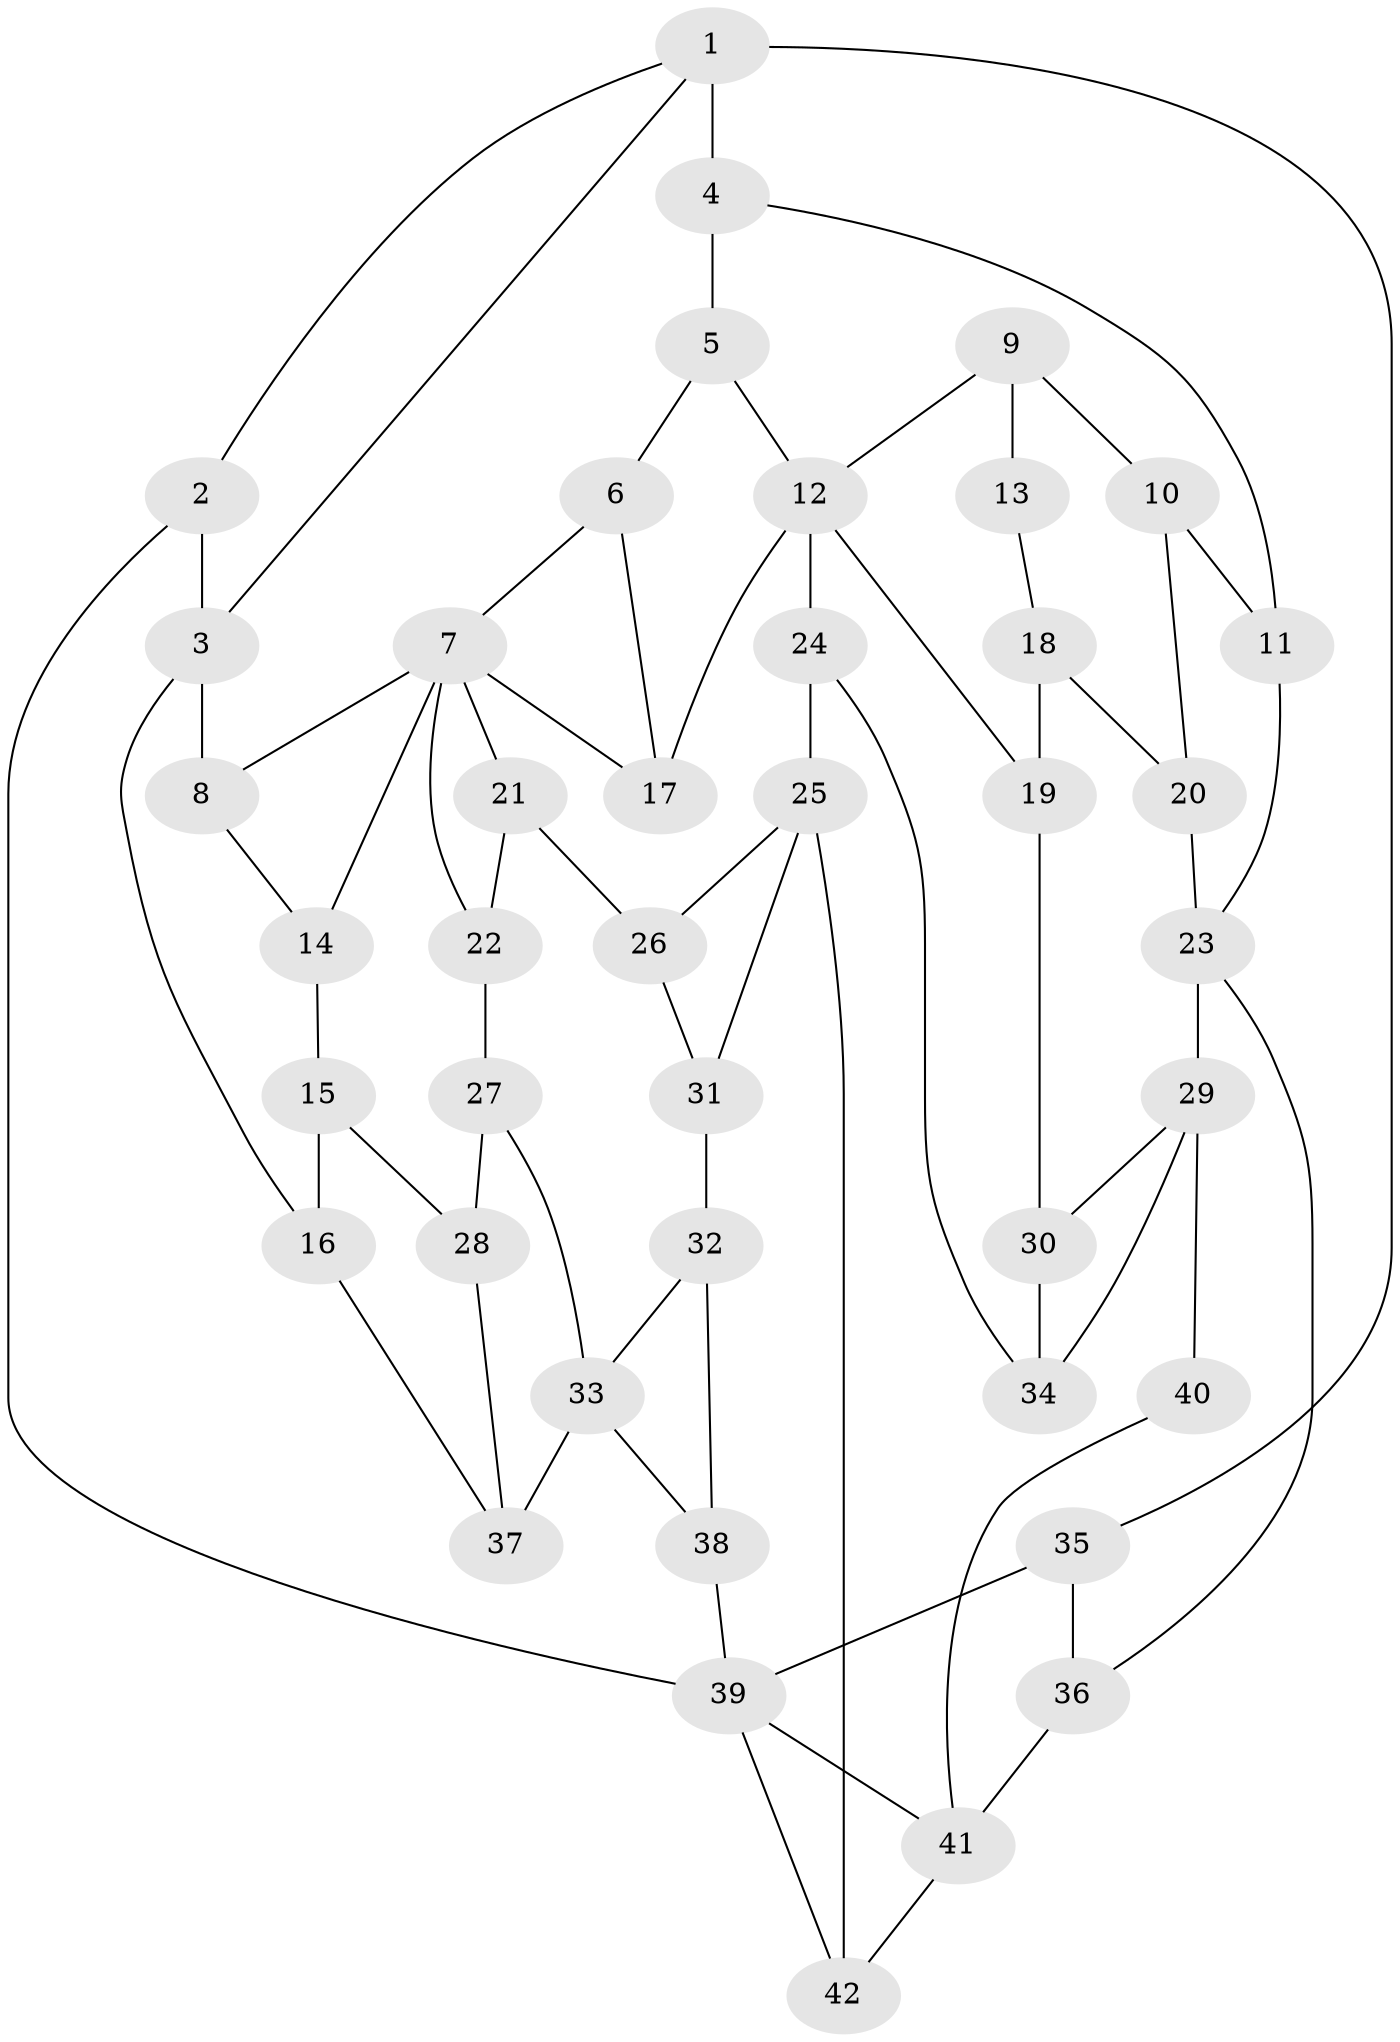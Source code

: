 // original degree distribution, {3: 0.047619047619047616, 4: 0.20238095238095238, 5: 0.5238095238095238, 6: 0.2261904761904762}
// Generated by graph-tools (version 1.1) at 2025/54/03/04/25 22:54:49]
// undirected, 42 vertices, 69 edges
graph export_dot {
  node [color=gray90,style=filled];
  1;
  2;
  3;
  4;
  5;
  6;
  7;
  8;
  9;
  10;
  11;
  12;
  13;
  14;
  15;
  16;
  17;
  18;
  19;
  20;
  21;
  22;
  23;
  24;
  25;
  26;
  27;
  28;
  29;
  30;
  31;
  32;
  33;
  34;
  35;
  36;
  37;
  38;
  39;
  40;
  41;
  42;
  1 -- 2 [weight=1.0];
  1 -- 3 [weight=1.0];
  1 -- 4 [weight=2.0];
  1 -- 35 [weight=1.0];
  2 -- 3 [weight=2.0];
  2 -- 39 [weight=1.0];
  3 -- 8 [weight=1.0];
  3 -- 16 [weight=1.0];
  4 -- 5 [weight=1.0];
  4 -- 11 [weight=1.0];
  5 -- 6 [weight=1.0];
  5 -- 12 [weight=1.0];
  6 -- 7 [weight=1.0];
  6 -- 17 [weight=1.0];
  7 -- 8 [weight=1.0];
  7 -- 14 [weight=1.0];
  7 -- 17 [weight=1.0];
  7 -- 21 [weight=1.0];
  7 -- 22 [weight=1.0];
  8 -- 14 [weight=1.0];
  9 -- 10 [weight=1.0];
  9 -- 12 [weight=1.0];
  9 -- 13 [weight=2.0];
  10 -- 11 [weight=1.0];
  10 -- 20 [weight=1.0];
  11 -- 23 [weight=1.0];
  12 -- 17 [weight=1.0];
  12 -- 19 [weight=1.0];
  12 -- 24 [weight=1.0];
  13 -- 18 [weight=1.0];
  14 -- 15 [weight=1.0];
  15 -- 16 [weight=1.0];
  15 -- 28 [weight=1.0];
  16 -- 37 [weight=1.0];
  18 -- 19 [weight=1.0];
  18 -- 20 [weight=1.0];
  19 -- 30 [weight=1.0];
  20 -- 23 [weight=1.0];
  21 -- 22 [weight=1.0];
  21 -- 26 [weight=1.0];
  22 -- 27 [weight=1.0];
  23 -- 29 [weight=2.0];
  23 -- 36 [weight=1.0];
  24 -- 25 [weight=2.0];
  24 -- 34 [weight=1.0];
  25 -- 26 [weight=1.0];
  25 -- 31 [weight=1.0];
  25 -- 42 [weight=2.0];
  26 -- 31 [weight=1.0];
  27 -- 28 [weight=1.0];
  27 -- 33 [weight=1.0];
  28 -- 37 [weight=1.0];
  29 -- 30 [weight=1.0];
  29 -- 34 [weight=1.0];
  29 -- 40 [weight=2.0];
  30 -- 34 [weight=1.0];
  31 -- 32 [weight=1.0];
  32 -- 33 [weight=1.0];
  32 -- 38 [weight=1.0];
  33 -- 37 [weight=2.0];
  33 -- 38 [weight=1.0];
  35 -- 36 [weight=1.0];
  35 -- 39 [weight=2.0];
  36 -- 41 [weight=1.0];
  38 -- 39 [weight=2.0];
  39 -- 41 [weight=1.0];
  39 -- 42 [weight=1.0];
  40 -- 41 [weight=2.0];
  41 -- 42 [weight=2.0];
}
